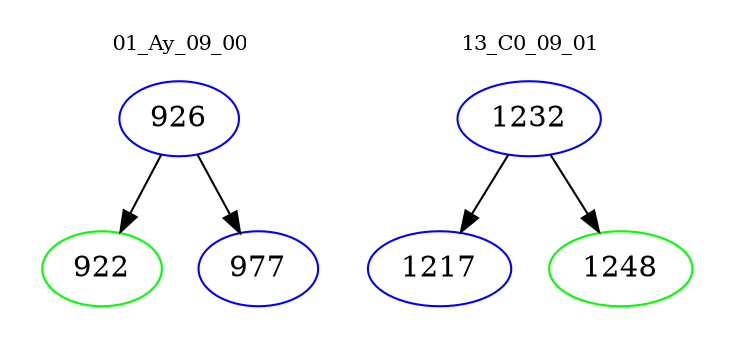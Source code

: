 digraph{
subgraph cluster_0 {
color = white
label = "01_Ay_09_00";
fontsize=10;
T0_926 [label="926", color="blue"]
T0_926 -> T0_922 [color="black"]
T0_922 [label="922", color="green"]
T0_926 -> T0_977 [color="black"]
T0_977 [label="977", color="blue"]
}
subgraph cluster_1 {
color = white
label = "13_C0_09_01";
fontsize=10;
T1_1232 [label="1232", color="blue"]
T1_1232 -> T1_1217 [color="black"]
T1_1217 [label="1217", color="blue"]
T1_1232 -> T1_1248 [color="black"]
T1_1248 [label="1248", color="green"]
}
}
